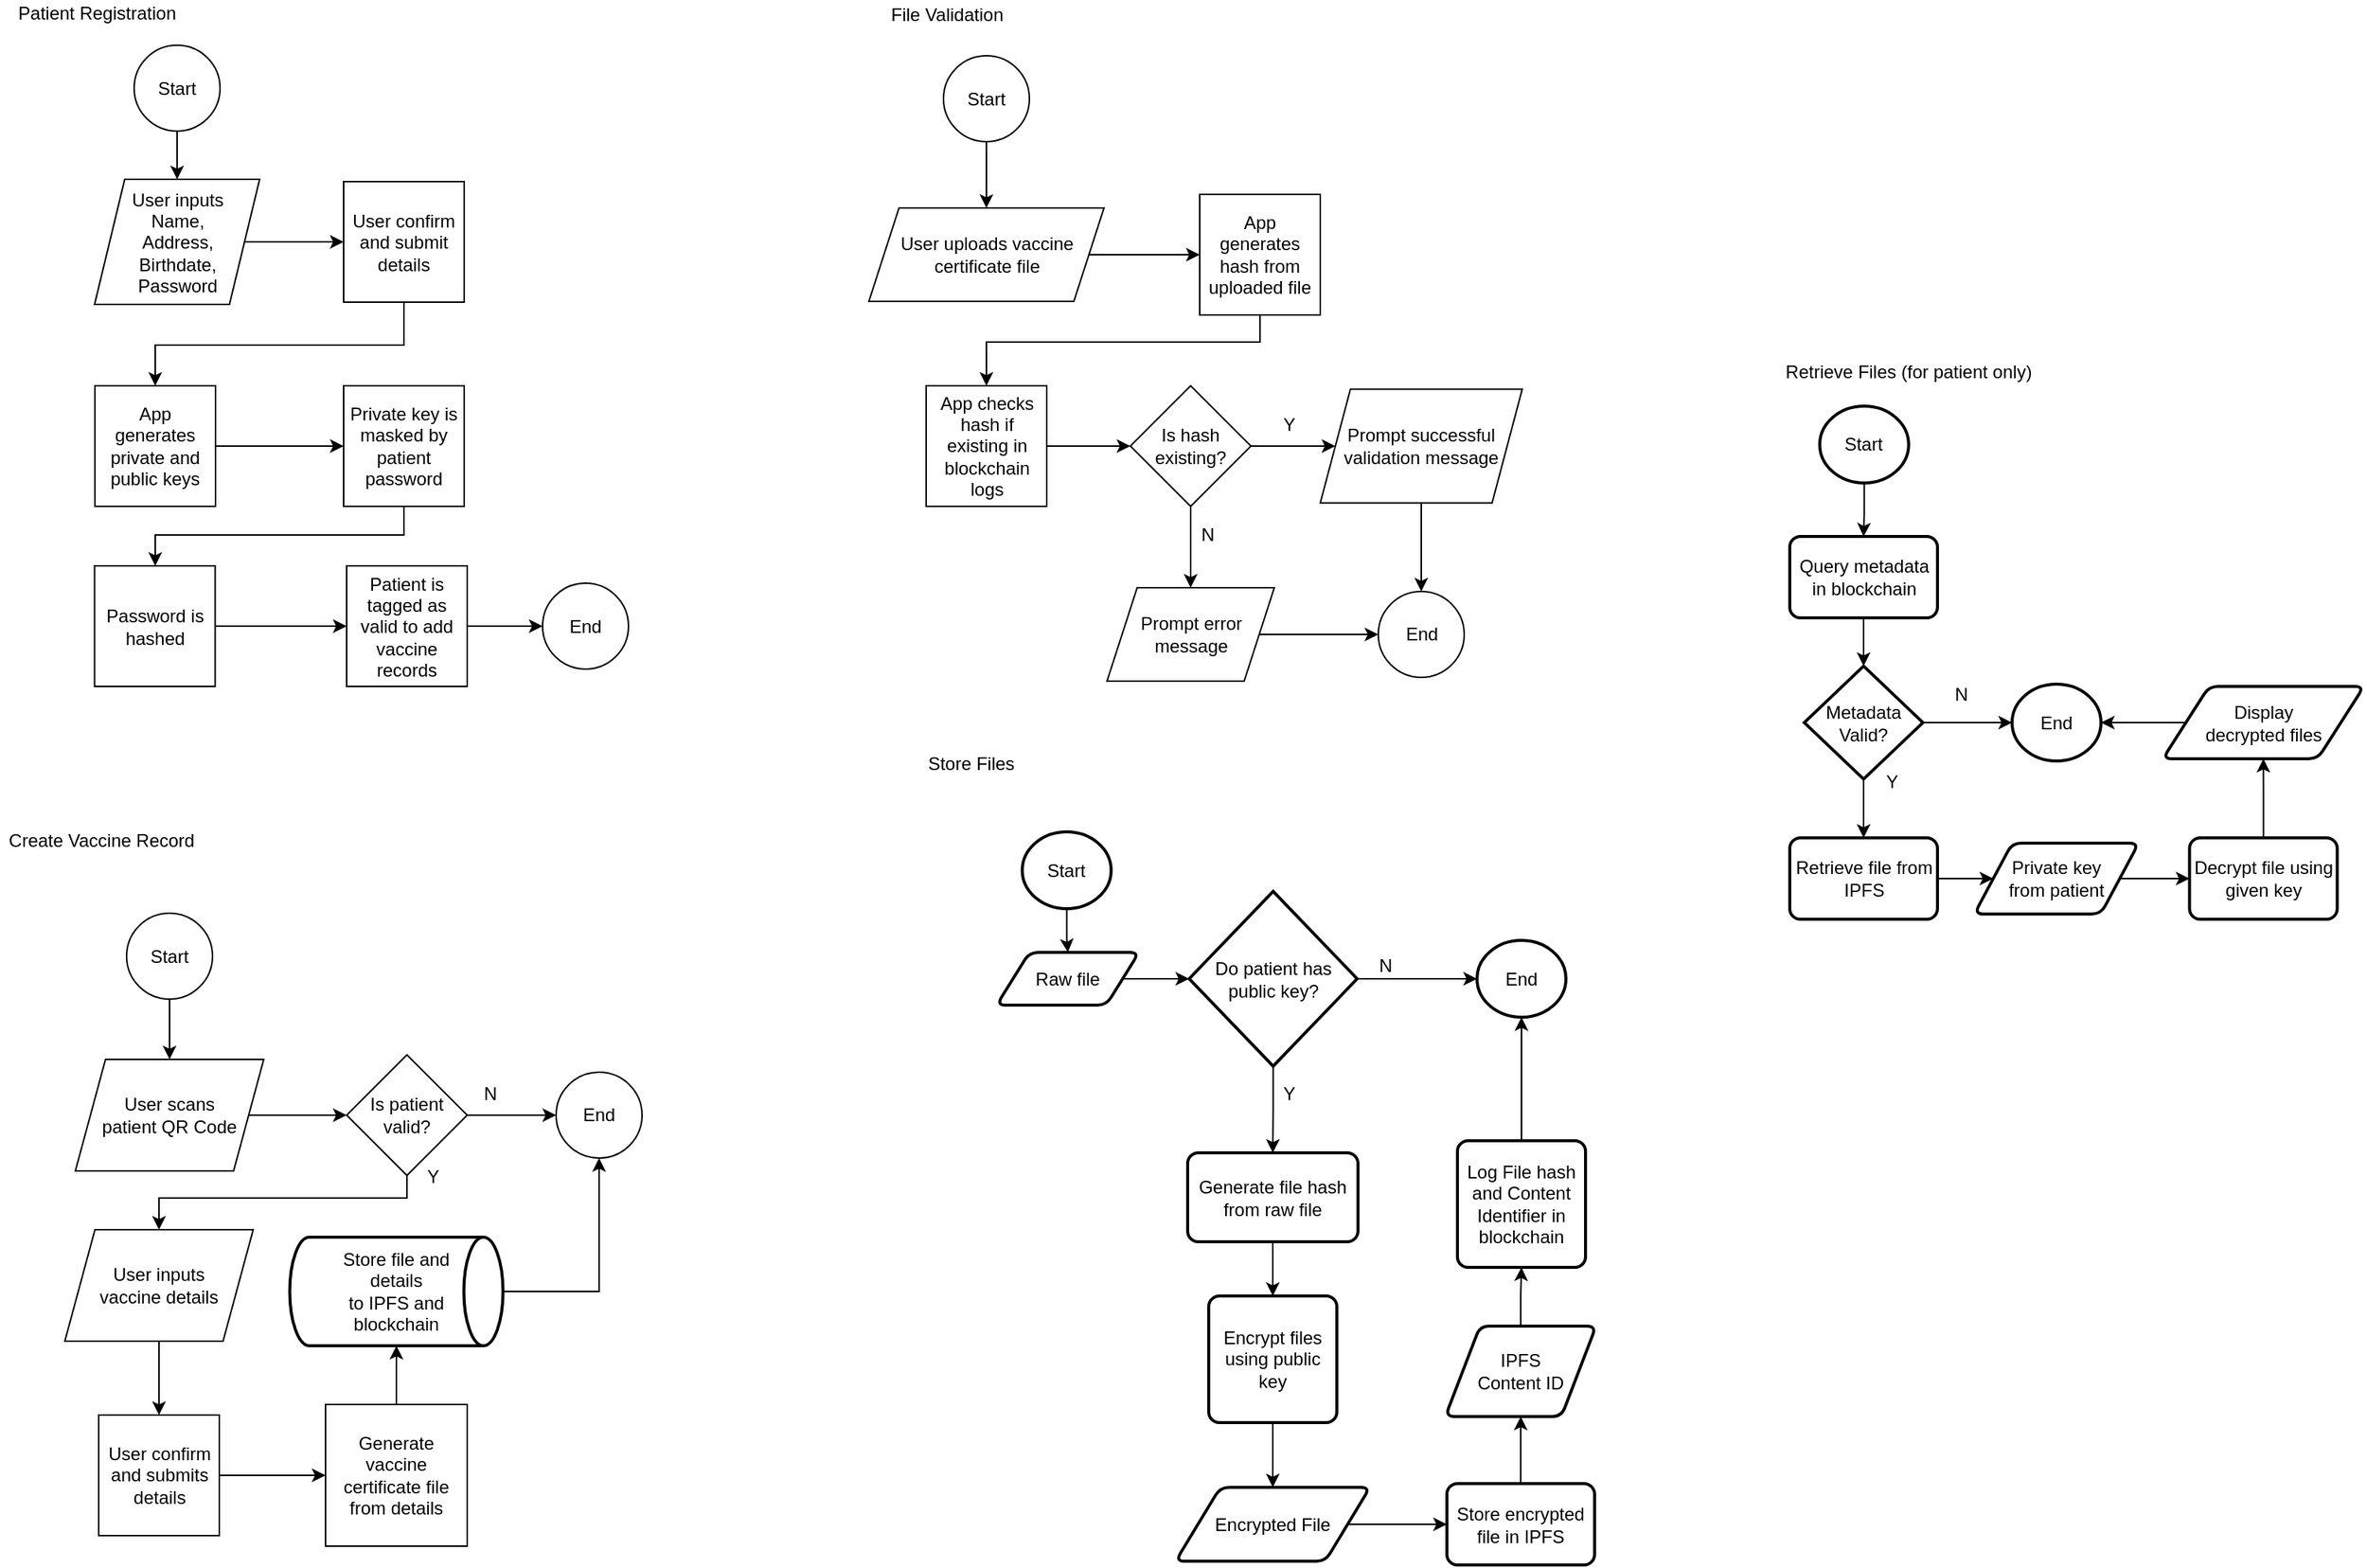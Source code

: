 <mxfile version="16.0.0" type="device"><diagram id="2OOP8ccnuFZO0X1VFebq" name="Page-1"><mxGraphModel dx="1038" dy="539" grid="0" gridSize="10" guides="1" tooltips="1" connect="1" arrows="1" fold="1" page="1" pageScale="1" pageWidth="3000" pageHeight="3000" math="0" shadow="0"><root><mxCell id="0"/><mxCell id="1" parent="0"/><mxCell id="jjhc-rLJRgw2_N9tAJH0-7" value="" style="edgeStyle=orthogonalEdgeStyle;rounded=0;orthogonalLoop=1;jettySize=auto;html=1;" edge="1" parent="1" source="jjhc-rLJRgw2_N9tAJH0-1" target="jjhc-rLJRgw2_N9tAJH0-3"><mxGeometry relative="1" as="geometry"/></mxCell><mxCell id="jjhc-rLJRgw2_N9tAJH0-1" value="Start" style="ellipse;whiteSpace=wrap;html=1;aspect=fixed;" vertex="1" parent="1"><mxGeometry x="120" y="70" width="57" height="57" as="geometry"/></mxCell><mxCell id="jjhc-rLJRgw2_N9tAJH0-8" value="" style="edgeStyle=orthogonalEdgeStyle;rounded=0;orthogonalLoop=1;jettySize=auto;html=1;" edge="1" parent="1" source="jjhc-rLJRgw2_N9tAJH0-3" target="jjhc-rLJRgw2_N9tAJH0-4"><mxGeometry relative="1" as="geometry"/></mxCell><mxCell id="jjhc-rLJRgw2_N9tAJH0-3" value="User inputs&lt;br&gt;Name, &lt;br&gt;Address, &lt;br&gt;Birthdate, &lt;br&gt;Password" style="shape=parallelogram;perimeter=parallelogramPerimeter;whiteSpace=wrap;html=1;fixedSize=1;" vertex="1" parent="1"><mxGeometry x="93.75" y="159" width="109.5" height="83" as="geometry"/></mxCell><mxCell id="jjhc-rLJRgw2_N9tAJH0-10" style="edgeStyle=orthogonalEdgeStyle;rounded=0;orthogonalLoop=1;jettySize=auto;html=1;" edge="1" parent="1" source="jjhc-rLJRgw2_N9tAJH0-4" target="jjhc-rLJRgw2_N9tAJH0-5"><mxGeometry relative="1" as="geometry"><Array as="points"><mxPoint x="299" y="269"/><mxPoint x="134" y="269"/></Array></mxGeometry></mxCell><mxCell id="jjhc-rLJRgw2_N9tAJH0-4" value="User confirm and submit details" style="whiteSpace=wrap;html=1;aspect=fixed;" vertex="1" parent="1"><mxGeometry x="259" y="160.5" width="80" height="80" as="geometry"/></mxCell><mxCell id="jjhc-rLJRgw2_N9tAJH0-118" value="" style="edgeStyle=orthogonalEdgeStyle;rounded=0;orthogonalLoop=1;jettySize=auto;html=1;" edge="1" parent="1" source="jjhc-rLJRgw2_N9tAJH0-5" target="jjhc-rLJRgw2_N9tAJH0-117"><mxGeometry relative="1" as="geometry"/></mxCell><mxCell id="jjhc-rLJRgw2_N9tAJH0-5" value="App generates private and public keys" style="whiteSpace=wrap;html=1;aspect=fixed;" vertex="1" parent="1"><mxGeometry x="94" y="296" width="80" height="80" as="geometry"/></mxCell><mxCell id="jjhc-rLJRgw2_N9tAJH0-123" value="" style="edgeStyle=orthogonalEdgeStyle;rounded=0;orthogonalLoop=1;jettySize=auto;html=1;" edge="1" parent="1" source="jjhc-rLJRgw2_N9tAJH0-6" target="jjhc-rLJRgw2_N9tAJH0-12"><mxGeometry relative="1" as="geometry"/></mxCell><mxCell id="jjhc-rLJRgw2_N9tAJH0-6" value="Patient is tagged as valid to add vaccine records" style="whiteSpace=wrap;html=1;aspect=fixed;" vertex="1" parent="1"><mxGeometry x="261" y="415.5" width="80" height="80" as="geometry"/></mxCell><mxCell id="jjhc-rLJRgw2_N9tAJH0-12" value="End" style="ellipse;whiteSpace=wrap;html=1;aspect=fixed;" vertex="1" parent="1"><mxGeometry x="391" y="427" width="57" height="57" as="geometry"/></mxCell><mxCell id="jjhc-rLJRgw2_N9tAJH0-14" value="Patient Registration" style="text;html=1;align=center;verticalAlign=middle;resizable=0;points=[];autosize=1;strokeColor=none;fillColor=none;" vertex="1" parent="1"><mxGeometry x="37" y="40" width="115" height="18" as="geometry"/></mxCell><mxCell id="jjhc-rLJRgw2_N9tAJH0-39" value="" style="edgeStyle=orthogonalEdgeStyle;rounded=0;orthogonalLoop=1;jettySize=auto;html=1;" edge="1" parent="1" source="jjhc-rLJRgw2_N9tAJH0-15" target="jjhc-rLJRgw2_N9tAJH0-37"><mxGeometry relative="1" as="geometry"/></mxCell><mxCell id="jjhc-rLJRgw2_N9tAJH0-15" value="Start" style="ellipse;whiteSpace=wrap;html=1;aspect=fixed;" vertex="1" parent="1"><mxGeometry x="657" y="77" width="57" height="57" as="geometry"/></mxCell><mxCell id="jjhc-rLJRgw2_N9tAJH0-16" value="File Validation" style="text;html=1;align=center;verticalAlign=middle;resizable=0;points=[];autosize=1;strokeColor=none;fillColor=none;" vertex="1" parent="1"><mxGeometry x="617" y="41" width="84" height="18" as="geometry"/></mxCell><mxCell id="jjhc-rLJRgw2_N9tAJH0-40" style="edgeStyle=orthogonalEdgeStyle;rounded=0;orthogonalLoop=1;jettySize=auto;html=1;entryX=0.5;entryY=0;entryDx=0;entryDy=0;" edge="1" parent="1" source="jjhc-rLJRgw2_N9tAJH0-18" target="jjhc-rLJRgw2_N9tAJH0-19"><mxGeometry relative="1" as="geometry"><Array as="points"><mxPoint x="867" y="267"/><mxPoint x="685" y="267"/></Array></mxGeometry></mxCell><mxCell id="jjhc-rLJRgw2_N9tAJH0-18" value="App generates hash from uploaded file" style="whiteSpace=wrap;html=1;aspect=fixed;" vertex="1" parent="1"><mxGeometry x="827" y="169" width="80" height="80" as="geometry"/></mxCell><mxCell id="jjhc-rLJRgw2_N9tAJH0-27" value="" style="edgeStyle=orthogonalEdgeStyle;rounded=0;orthogonalLoop=1;jettySize=auto;html=1;" edge="1" parent="1" source="jjhc-rLJRgw2_N9tAJH0-19" target="jjhc-rLJRgw2_N9tAJH0-20"><mxGeometry relative="1" as="geometry"/></mxCell><mxCell id="jjhc-rLJRgw2_N9tAJH0-19" value="App checks hash if existing in blockchain logs" style="whiteSpace=wrap;html=1;aspect=fixed;" vertex="1" parent="1"><mxGeometry x="645.5" y="296" width="80" height="80" as="geometry"/></mxCell><mxCell id="jjhc-rLJRgw2_N9tAJH0-28" value="" style="edgeStyle=orthogonalEdgeStyle;rounded=0;orthogonalLoop=1;jettySize=auto;html=1;" edge="1" parent="1" source="jjhc-rLJRgw2_N9tAJH0-20" target="jjhc-rLJRgw2_N9tAJH0-21"><mxGeometry relative="1" as="geometry"/></mxCell><mxCell id="jjhc-rLJRgw2_N9tAJH0-29" value="" style="edgeStyle=orthogonalEdgeStyle;rounded=0;orthogonalLoop=1;jettySize=auto;html=1;" edge="1" parent="1" source="jjhc-rLJRgw2_N9tAJH0-20" target="jjhc-rLJRgw2_N9tAJH0-22"><mxGeometry relative="1" as="geometry"/></mxCell><mxCell id="jjhc-rLJRgw2_N9tAJH0-20" value="Is hash existing?" style="rhombus;whiteSpace=wrap;html=1;" vertex="1" parent="1"><mxGeometry x="781" y="296" width="80" height="80" as="geometry"/></mxCell><mxCell id="jjhc-rLJRgw2_N9tAJH0-30" value="" style="edgeStyle=orthogonalEdgeStyle;rounded=0;orthogonalLoop=1;jettySize=auto;html=1;" edge="1" parent="1" source="jjhc-rLJRgw2_N9tAJH0-21" target="jjhc-rLJRgw2_N9tAJH0-23"><mxGeometry relative="1" as="geometry"/></mxCell><mxCell id="jjhc-rLJRgw2_N9tAJH0-21" value="Prompt successful validation message" style="shape=parallelogram;perimeter=parallelogramPerimeter;whiteSpace=wrap;html=1;fixedSize=1;" vertex="1" parent="1"><mxGeometry x="907" y="298.25" width="134" height="75.5" as="geometry"/></mxCell><mxCell id="jjhc-rLJRgw2_N9tAJH0-31" value="" style="edgeStyle=orthogonalEdgeStyle;rounded=0;orthogonalLoop=1;jettySize=auto;html=1;" edge="1" parent="1" source="jjhc-rLJRgw2_N9tAJH0-22" target="jjhc-rLJRgw2_N9tAJH0-23"><mxGeometry relative="1" as="geometry"/></mxCell><mxCell id="jjhc-rLJRgw2_N9tAJH0-22" value="Prompt error message" style="shape=parallelogram;perimeter=parallelogramPerimeter;whiteSpace=wrap;html=1;fixedSize=1;" vertex="1" parent="1"><mxGeometry x="765.5" y="430" width="111" height="62" as="geometry"/></mxCell><mxCell id="jjhc-rLJRgw2_N9tAJH0-23" value="End" style="ellipse;whiteSpace=wrap;html=1;aspect=fixed;" vertex="1" parent="1"><mxGeometry x="945.5" y="432.5" width="57" height="57" as="geometry"/></mxCell><mxCell id="jjhc-rLJRgw2_N9tAJH0-32" value="Y" style="text;html=1;align=center;verticalAlign=middle;resizable=0;points=[];autosize=1;strokeColor=none;fillColor=none;" vertex="1" parent="1"><mxGeometry x="876.5" y="313" width="18" height="18" as="geometry"/></mxCell><mxCell id="jjhc-rLJRgw2_N9tAJH0-33" value="N" style="text;html=1;align=center;verticalAlign=middle;resizable=0;points=[];autosize=1;strokeColor=none;fillColor=none;" vertex="1" parent="1"><mxGeometry x="822" y="386" width="19" height="18" as="geometry"/></mxCell><mxCell id="jjhc-rLJRgw2_N9tAJH0-34" value="Create Vaccine Record&lt;br&gt;" style="text;html=1;align=center;verticalAlign=middle;resizable=0;points=[];autosize=1;strokeColor=none;fillColor=none;" vertex="1" parent="1"><mxGeometry x="31" y="589" width="133" height="18" as="geometry"/></mxCell><mxCell id="jjhc-rLJRgw2_N9tAJH0-55" value="" style="edgeStyle=orthogonalEdgeStyle;rounded=0;orthogonalLoop=1;jettySize=auto;html=1;" edge="1" parent="1" source="jjhc-rLJRgw2_N9tAJH0-35" target="jjhc-rLJRgw2_N9tAJH0-41"><mxGeometry relative="1" as="geometry"/></mxCell><mxCell id="jjhc-rLJRgw2_N9tAJH0-35" value="Start" style="ellipse;whiteSpace=wrap;html=1;aspect=fixed;" vertex="1" parent="1"><mxGeometry x="115" y="646" width="57" height="57" as="geometry"/></mxCell><mxCell id="jjhc-rLJRgw2_N9tAJH0-38" value="" style="edgeStyle=orthogonalEdgeStyle;rounded=0;orthogonalLoop=1;jettySize=auto;html=1;" edge="1" parent="1" source="jjhc-rLJRgw2_N9tAJH0-37" target="jjhc-rLJRgw2_N9tAJH0-18"><mxGeometry relative="1" as="geometry"/></mxCell><mxCell id="jjhc-rLJRgw2_N9tAJH0-37" value="&lt;span&gt;User uploads vaccine certificate file&lt;/span&gt;" style="shape=parallelogram;perimeter=parallelogramPerimeter;whiteSpace=wrap;html=1;fixedSize=1;" vertex="1" parent="1"><mxGeometry x="607.5" y="178" width="156" height="62" as="geometry"/></mxCell><mxCell id="jjhc-rLJRgw2_N9tAJH0-56" value="" style="edgeStyle=orthogonalEdgeStyle;rounded=0;orthogonalLoop=1;jettySize=auto;html=1;" edge="1" parent="1" source="jjhc-rLJRgw2_N9tAJH0-41" target="jjhc-rLJRgw2_N9tAJH0-42"><mxGeometry relative="1" as="geometry"/></mxCell><mxCell id="jjhc-rLJRgw2_N9tAJH0-41" value="User scans &lt;br&gt;patient QR Code" style="shape=parallelogram;perimeter=parallelogramPerimeter;whiteSpace=wrap;html=1;fixedSize=1;" vertex="1" parent="1"><mxGeometry x="81" y="743" width="125" height="74" as="geometry"/></mxCell><mxCell id="jjhc-rLJRgw2_N9tAJH0-61" value="" style="edgeStyle=orthogonalEdgeStyle;rounded=0;orthogonalLoop=1;jettySize=auto;html=1;" edge="1" parent="1" source="jjhc-rLJRgw2_N9tAJH0-42" target="jjhc-rLJRgw2_N9tAJH0-45"><mxGeometry relative="1" as="geometry"/></mxCell><mxCell id="jjhc-rLJRgw2_N9tAJH0-109" style="edgeStyle=orthogonalEdgeStyle;rounded=0;orthogonalLoop=1;jettySize=auto;html=1;entryX=0.5;entryY=0;entryDx=0;entryDy=0;" edge="1" parent="1" source="jjhc-rLJRgw2_N9tAJH0-42" target="jjhc-rLJRgw2_N9tAJH0-43"><mxGeometry relative="1" as="geometry"><Array as="points"><mxPoint x="301" y="835"/><mxPoint x="137" y="835"/></Array></mxGeometry></mxCell><mxCell id="jjhc-rLJRgw2_N9tAJH0-42" value="Is patient valid?" style="rhombus;whiteSpace=wrap;html=1;" vertex="1" parent="1"><mxGeometry x="261" y="740" width="80" height="80" as="geometry"/></mxCell><mxCell id="jjhc-rLJRgw2_N9tAJH0-58" value="" style="edgeStyle=orthogonalEdgeStyle;rounded=0;orthogonalLoop=1;jettySize=auto;html=1;" edge="1" parent="1" source="jjhc-rLJRgw2_N9tAJH0-43" target="jjhc-rLJRgw2_N9tAJH0-44"><mxGeometry relative="1" as="geometry"/></mxCell><mxCell id="jjhc-rLJRgw2_N9tAJH0-43" value="User inputs &lt;br&gt;vaccine details" style="shape=parallelogram;perimeter=parallelogramPerimeter;whiteSpace=wrap;html=1;fixedSize=1;" vertex="1" parent="1"><mxGeometry x="74" y="856" width="125" height="74" as="geometry"/></mxCell><mxCell id="jjhc-rLJRgw2_N9tAJH0-59" value="" style="edgeStyle=orthogonalEdgeStyle;rounded=0;orthogonalLoop=1;jettySize=auto;html=1;" edge="1" parent="1" source="jjhc-rLJRgw2_N9tAJH0-44" target="jjhc-rLJRgw2_N9tAJH0-46"><mxGeometry relative="1" as="geometry"/></mxCell><mxCell id="jjhc-rLJRgw2_N9tAJH0-44" value="User confirm and submits details" style="whiteSpace=wrap;html=1;aspect=fixed;" vertex="1" parent="1"><mxGeometry x="96.5" y="979" width="80" height="80" as="geometry"/></mxCell><mxCell id="jjhc-rLJRgw2_N9tAJH0-45" value="End" style="ellipse;whiteSpace=wrap;html=1;aspect=fixed;" vertex="1" parent="1"><mxGeometry x="400" y="751.5" width="57" height="57" as="geometry"/></mxCell><mxCell id="jjhc-rLJRgw2_N9tAJH0-126" value="" style="edgeStyle=orthogonalEdgeStyle;rounded=0;orthogonalLoop=1;jettySize=auto;html=1;" edge="1" parent="1" source="jjhc-rLJRgw2_N9tAJH0-46" target="jjhc-rLJRgw2_N9tAJH0-125"><mxGeometry relative="1" as="geometry"/></mxCell><mxCell id="jjhc-rLJRgw2_N9tAJH0-46" value="Generate vaccine certificate file from details" style="whiteSpace=wrap;html=1;aspect=fixed;" vertex="1" parent="1"><mxGeometry x="247" y="972" width="94" height="94" as="geometry"/></mxCell><mxCell id="jjhc-rLJRgw2_N9tAJH0-62" value="N" style="text;html=1;align=center;verticalAlign=middle;resizable=0;points=[];autosize=1;strokeColor=none;fillColor=none;" vertex="1" parent="1"><mxGeometry x="346" y="757" width="19" height="18" as="geometry"/></mxCell><mxCell id="jjhc-rLJRgw2_N9tAJH0-64" style="edgeStyle=orthogonalEdgeStyle;rounded=0;orthogonalLoop=1;jettySize=auto;html=1;" edge="1" parent="1" source="jjhc-rLJRgw2_N9tAJH0-65" target="jjhc-rLJRgw2_N9tAJH0-75"><mxGeometry relative="1" as="geometry"/></mxCell><mxCell id="jjhc-rLJRgw2_N9tAJH0-65" value="Start" style="strokeWidth=2;html=1;shape=mxgraph.flowchart.start_2;whiteSpace=wrap;" vertex="1" parent="1"><mxGeometry x="709.25" y="592" width="59" height="51" as="geometry"/></mxCell><mxCell id="jjhc-rLJRgw2_N9tAJH0-140" style="edgeStyle=orthogonalEdgeStyle;rounded=0;orthogonalLoop=1;jettySize=auto;html=1;entryX=0;entryY=0.5;entryDx=0;entryDy=0;entryPerimeter=0;" edge="1" parent="1" source="jjhc-rLJRgw2_N9tAJH0-71" target="jjhc-rLJRgw2_N9tAJH0-84"><mxGeometry relative="1" as="geometry"/></mxCell><mxCell id="jjhc-rLJRgw2_N9tAJH0-141" value="" style="edgeStyle=orthogonalEdgeStyle;rounded=0;orthogonalLoop=1;jettySize=auto;html=1;" edge="1" parent="1" source="jjhc-rLJRgw2_N9tAJH0-71" target="jjhc-rLJRgw2_N9tAJH0-129"><mxGeometry relative="1" as="geometry"/></mxCell><mxCell id="jjhc-rLJRgw2_N9tAJH0-71" value="Do patient has public key?" style="strokeWidth=2;html=1;shape=mxgraph.flowchart.decision;whiteSpace=wrap;" vertex="1" parent="1"><mxGeometry x="820" y="631.5" width="111.5" height="116" as="geometry"/></mxCell><mxCell id="jjhc-rLJRgw2_N9tAJH0-72" value="" style="edgeStyle=orthogonalEdgeStyle;rounded=0;orthogonalLoop=1;jettySize=auto;html=1;" edge="1" parent="1" source="jjhc-rLJRgw2_N9tAJH0-73" target="jjhc-rLJRgw2_N9tAJH0-77"><mxGeometry relative="1" as="geometry"/></mxCell><mxCell id="jjhc-rLJRgw2_N9tAJH0-73" value="Encrypt files using public key" style="rounded=1;whiteSpace=wrap;html=1;absoluteArcSize=1;arcSize=14;strokeWidth=2;" vertex="1" parent="1"><mxGeometry x="833" y="900" width="85" height="84" as="geometry"/></mxCell><mxCell id="jjhc-rLJRgw2_N9tAJH0-130" value="" style="edgeStyle=orthogonalEdgeStyle;rounded=0;orthogonalLoop=1;jettySize=auto;html=1;" edge="1" parent="1" source="jjhc-rLJRgw2_N9tAJH0-75" target="jjhc-rLJRgw2_N9tAJH0-71"><mxGeometry relative="1" as="geometry"/></mxCell><mxCell id="jjhc-rLJRgw2_N9tAJH0-75" value="Raw file" style="shape=parallelogram;html=1;strokeWidth=2;perimeter=parallelogramPerimeter;whiteSpace=wrap;rounded=1;arcSize=12;size=0.23;" vertex="1" parent="1"><mxGeometry x="692.25" y="672" width="94.5" height="35" as="geometry"/></mxCell><mxCell id="jjhc-rLJRgw2_N9tAJH0-76" value="" style="edgeStyle=orthogonalEdgeStyle;rounded=0;orthogonalLoop=1;jettySize=auto;html=1;" edge="1" parent="1" source="jjhc-rLJRgw2_N9tAJH0-77" target="jjhc-rLJRgw2_N9tAJH0-79"><mxGeometry relative="1" as="geometry"/></mxCell><mxCell id="jjhc-rLJRgw2_N9tAJH0-77" value="Encrypted File" style="shape=parallelogram;html=1;strokeWidth=2;perimeter=parallelogramPerimeter;whiteSpace=wrap;rounded=1;arcSize=12;size=0.23;" vertex="1" parent="1"><mxGeometry x="811" y="1027" width="129" height="49" as="geometry"/></mxCell><mxCell id="jjhc-rLJRgw2_N9tAJH0-135" value="" style="edgeStyle=orthogonalEdgeStyle;rounded=0;orthogonalLoop=1;jettySize=auto;html=1;" edge="1" parent="1" source="jjhc-rLJRgw2_N9tAJH0-79" target="jjhc-rLJRgw2_N9tAJH0-133"><mxGeometry relative="1" as="geometry"/></mxCell><mxCell id="jjhc-rLJRgw2_N9tAJH0-79" value="Store encrypted file in IPFS" style="rounded=1;whiteSpace=wrap;html=1;absoluteArcSize=1;arcSize=14;strokeWidth=2;" vertex="1" parent="1"><mxGeometry x="991" y="1024.5" width="98" height="54" as="geometry"/></mxCell><mxCell id="jjhc-rLJRgw2_N9tAJH0-138" value="" style="edgeStyle=orthogonalEdgeStyle;rounded=0;orthogonalLoop=1;jettySize=auto;html=1;" edge="1" parent="1" source="jjhc-rLJRgw2_N9tAJH0-83" target="jjhc-rLJRgw2_N9tAJH0-84"><mxGeometry relative="1" as="geometry"/></mxCell><mxCell id="jjhc-rLJRgw2_N9tAJH0-83" value="Log File hash and Content Identifier in blockchain" style="rounded=1;whiteSpace=wrap;html=1;absoluteArcSize=1;arcSize=14;strokeWidth=2;" vertex="1" parent="1"><mxGeometry x="998" y="797" width="85" height="84" as="geometry"/></mxCell><mxCell id="jjhc-rLJRgw2_N9tAJH0-84" value="End" style="strokeWidth=2;html=1;shape=mxgraph.flowchart.start_2;whiteSpace=wrap;" vertex="1" parent="1"><mxGeometry x="1011" y="664" width="59" height="51" as="geometry"/></mxCell><mxCell id="jjhc-rLJRgw2_N9tAJH0-87" value="Store Files" style="text;html=1;align=center;verticalAlign=middle;resizable=0;points=[];autosize=1;strokeColor=none;" vertex="1" parent="1"><mxGeometry x="641.25" y="538" width="68" height="18" as="geometry"/></mxCell><mxCell id="jjhc-rLJRgw2_N9tAJH0-89" value="Retrieve Files (for patient only)" style="text;html=1;align=center;verticalAlign=middle;resizable=0;points=[];autosize=1;strokeColor=none;" vertex="1" parent="1"><mxGeometry x="1210" y="278" width="173" height="18" as="geometry"/></mxCell><mxCell id="jjhc-rLJRgw2_N9tAJH0-90" value="" style="edgeStyle=orthogonalEdgeStyle;rounded=0;orthogonalLoop=1;jettySize=auto;html=1;" edge="1" parent="1" source="jjhc-rLJRgw2_N9tAJH0-91" target="jjhc-rLJRgw2_N9tAJH0-93"><mxGeometry relative="1" as="geometry"/></mxCell><mxCell id="jjhc-rLJRgw2_N9tAJH0-91" value="Start" style="strokeWidth=2;html=1;shape=mxgraph.flowchart.start_2;whiteSpace=wrap;" vertex="1" parent="1"><mxGeometry x="1238.38" y="309.5" width="59" height="51" as="geometry"/></mxCell><mxCell id="jjhc-rLJRgw2_N9tAJH0-92" style="edgeStyle=orthogonalEdgeStyle;rounded=0;orthogonalLoop=1;jettySize=auto;html=1;" edge="1" parent="1" source="jjhc-rLJRgw2_N9tAJH0-93" target="jjhc-rLJRgw2_N9tAJH0-96"><mxGeometry relative="1" as="geometry"/></mxCell><mxCell id="jjhc-rLJRgw2_N9tAJH0-93" value="Query metadata in blockchain" style="rounded=1;whiteSpace=wrap;html=1;absoluteArcSize=1;arcSize=14;strokeWidth=2;" vertex="1" parent="1"><mxGeometry x="1218.5" y="396" width="98" height="54" as="geometry"/></mxCell><mxCell id="jjhc-rLJRgw2_N9tAJH0-94" style="edgeStyle=orthogonalEdgeStyle;rounded=0;orthogonalLoop=1;jettySize=auto;html=1;" edge="1" parent="1" source="jjhc-rLJRgw2_N9tAJH0-96" target="jjhc-rLJRgw2_N9tAJH0-98"><mxGeometry relative="1" as="geometry"/></mxCell><mxCell id="jjhc-rLJRgw2_N9tAJH0-95" style="edgeStyle=orthogonalEdgeStyle;rounded=0;orthogonalLoop=1;jettySize=auto;html=1;entryX=0;entryY=0.5;entryDx=0;entryDy=0;entryPerimeter=0;" edge="1" parent="1" source="jjhc-rLJRgw2_N9tAJH0-96" target="jjhc-rLJRgw2_N9tAJH0-106"><mxGeometry relative="1" as="geometry"/></mxCell><mxCell id="jjhc-rLJRgw2_N9tAJH0-96" value="Metadata&lt;br&gt;Valid?" style="strokeWidth=2;html=1;shape=mxgraph.flowchart.decision;whiteSpace=wrap;" vertex="1" parent="1"><mxGeometry x="1228.12" y="482" width="78.75" height="75" as="geometry"/></mxCell><mxCell id="jjhc-rLJRgw2_N9tAJH0-97" style="edgeStyle=orthogonalEdgeStyle;rounded=0;orthogonalLoop=1;jettySize=auto;html=1;" edge="1" parent="1" source="jjhc-rLJRgw2_N9tAJH0-98" target="jjhc-rLJRgw2_N9tAJH0-100"><mxGeometry relative="1" as="geometry"/></mxCell><mxCell id="jjhc-rLJRgw2_N9tAJH0-98" value="Retrieve file from IPFS" style="rounded=1;whiteSpace=wrap;html=1;absoluteArcSize=1;arcSize=14;strokeWidth=2;" vertex="1" parent="1"><mxGeometry x="1218.5" y="596" width="98" height="54" as="geometry"/></mxCell><mxCell id="jjhc-rLJRgw2_N9tAJH0-99" style="edgeStyle=orthogonalEdgeStyle;rounded=0;orthogonalLoop=1;jettySize=auto;html=1;entryX=0;entryY=0.5;entryDx=0;entryDy=0;" edge="1" parent="1" source="jjhc-rLJRgw2_N9tAJH0-100" target="jjhc-rLJRgw2_N9tAJH0-102"><mxGeometry relative="1" as="geometry"/></mxCell><mxCell id="jjhc-rLJRgw2_N9tAJH0-100" value="Private key&lt;br&gt;from patient" style="shape=parallelogram;html=1;strokeWidth=2;perimeter=parallelogramPerimeter;whiteSpace=wrap;rounded=1;arcSize=12;size=0.23;" vertex="1" parent="1"><mxGeometry x="1341" y="599.5" width="109" height="47" as="geometry"/></mxCell><mxCell id="jjhc-rLJRgw2_N9tAJH0-101" style="edgeStyle=orthogonalEdgeStyle;rounded=0;orthogonalLoop=1;jettySize=auto;html=1;" edge="1" parent="1" source="jjhc-rLJRgw2_N9tAJH0-102" target="jjhc-rLJRgw2_N9tAJH0-104"><mxGeometry relative="1" as="geometry"/></mxCell><mxCell id="jjhc-rLJRgw2_N9tAJH0-102" value="Decrypt file using given key" style="rounded=1;whiteSpace=wrap;html=1;absoluteArcSize=1;arcSize=14;strokeWidth=2;" vertex="1" parent="1"><mxGeometry x="1483.75" y="596" width="98" height="54" as="geometry"/></mxCell><mxCell id="jjhc-rLJRgw2_N9tAJH0-103" style="edgeStyle=orthogonalEdgeStyle;rounded=0;orthogonalLoop=1;jettySize=auto;html=1;entryX=1;entryY=0.5;entryDx=0;entryDy=0;entryPerimeter=0;" edge="1" parent="1" source="jjhc-rLJRgw2_N9tAJH0-104" target="jjhc-rLJRgw2_N9tAJH0-106"><mxGeometry relative="1" as="geometry"/></mxCell><mxCell id="jjhc-rLJRgw2_N9tAJH0-104" value="Display &lt;br&gt;decrypted files" style="shape=parallelogram;html=1;strokeWidth=2;perimeter=parallelogramPerimeter;whiteSpace=wrap;rounded=1;arcSize=12;size=0.23;" vertex="1" parent="1"><mxGeometry x="1466" y="495.5" width="133.5" height="48" as="geometry"/></mxCell><mxCell id="jjhc-rLJRgw2_N9tAJH0-105" value="N" style="text;html=1;align=center;verticalAlign=middle;resizable=0;points=[];autosize=1;strokeColor=none;" vertex="1" parent="1"><mxGeometry x="1322" y="492" width="19" height="18" as="geometry"/></mxCell><mxCell id="jjhc-rLJRgw2_N9tAJH0-106" value="End" style="strokeWidth=2;html=1;shape=mxgraph.flowchart.start_2;whiteSpace=wrap;" vertex="1" parent="1"><mxGeometry x="1366" y="494" width="59" height="51" as="geometry"/></mxCell><mxCell id="jjhc-rLJRgw2_N9tAJH0-107" value="Y" style="text;html=1;align=center;verticalAlign=middle;resizable=0;points=[];autosize=1;strokeColor=none;" vertex="1" parent="1"><mxGeometry x="1276.5" y="550" width="18" height="18" as="geometry"/></mxCell><mxCell id="jjhc-rLJRgw2_N9tAJH0-110" value="Y" style="text;html=1;align=center;verticalAlign=middle;resizable=0;points=[];autosize=1;strokeColor=none;fillColor=none;" vertex="1" parent="1"><mxGeometry x="309" y="812" width="18" height="18" as="geometry"/></mxCell><mxCell id="jjhc-rLJRgw2_N9tAJH0-115" value="Y" style="text;html=1;align=center;verticalAlign=middle;resizable=0;points=[];autosize=1;strokeColor=none;fillColor=none;" vertex="1" parent="1"><mxGeometry x="876.5" y="757" width="18" height="18" as="geometry"/></mxCell><mxCell id="jjhc-rLJRgw2_N9tAJH0-116" value="N" style="text;html=1;align=center;verticalAlign=middle;resizable=0;points=[];autosize=1;strokeColor=none;fillColor=none;" vertex="1" parent="1"><mxGeometry x="940" y="672" width="19" height="18" as="geometry"/></mxCell><mxCell id="jjhc-rLJRgw2_N9tAJH0-121" value="" style="edgeStyle=orthogonalEdgeStyle;rounded=0;orthogonalLoop=1;jettySize=auto;html=1;" edge="1" parent="1" source="jjhc-rLJRgw2_N9tAJH0-117" target="jjhc-rLJRgw2_N9tAJH0-120"><mxGeometry relative="1" as="geometry"><Array as="points"><mxPoint x="299" y="395"/><mxPoint x="134" y="395"/></Array></mxGeometry></mxCell><mxCell id="jjhc-rLJRgw2_N9tAJH0-117" value="Private key is masked by patient password" style="whiteSpace=wrap;html=1;aspect=fixed;" vertex="1" parent="1"><mxGeometry x="259" y="296" width="80" height="80" as="geometry"/></mxCell><mxCell id="jjhc-rLJRgw2_N9tAJH0-122" value="" style="edgeStyle=orthogonalEdgeStyle;rounded=0;orthogonalLoop=1;jettySize=auto;html=1;" edge="1" parent="1" source="jjhc-rLJRgw2_N9tAJH0-120" target="jjhc-rLJRgw2_N9tAJH0-6"><mxGeometry relative="1" as="geometry"/></mxCell><mxCell id="jjhc-rLJRgw2_N9tAJH0-120" value="Password is hashed" style="whiteSpace=wrap;html=1;aspect=fixed;" vertex="1" parent="1"><mxGeometry x="93.75" y="415.5" width="80" height="80" as="geometry"/></mxCell><mxCell id="jjhc-rLJRgw2_N9tAJH0-127" style="edgeStyle=orthogonalEdgeStyle;rounded=0;orthogonalLoop=1;jettySize=auto;html=1;entryX=0.5;entryY=1;entryDx=0;entryDy=0;" edge="1" parent="1" source="jjhc-rLJRgw2_N9tAJH0-125" target="jjhc-rLJRgw2_N9tAJH0-45"><mxGeometry relative="1" as="geometry"/></mxCell><mxCell id="jjhc-rLJRgw2_N9tAJH0-125" value="Store file and &lt;br&gt;details&lt;br&gt;to IPFS and &lt;br&gt;blockchain" style="strokeWidth=2;html=1;shape=mxgraph.flowchart.direct_data;whiteSpace=wrap;" vertex="1" parent="1"><mxGeometry x="223.25" y="861" width="141.5" height="72" as="geometry"/></mxCell><mxCell id="jjhc-rLJRgw2_N9tAJH0-132" value="" style="edgeStyle=orthogonalEdgeStyle;rounded=0;orthogonalLoop=1;jettySize=auto;html=1;" edge="1" parent="1" source="jjhc-rLJRgw2_N9tAJH0-129" target="jjhc-rLJRgw2_N9tAJH0-73"><mxGeometry relative="1" as="geometry"/></mxCell><mxCell id="jjhc-rLJRgw2_N9tAJH0-129" value="Generate file hash from raw file" style="rounded=1;whiteSpace=wrap;html=1;absoluteArcSize=1;arcSize=14;strokeWidth=2;" vertex="1" parent="1"><mxGeometry x="819" y="805" width="113" height="59" as="geometry"/></mxCell><mxCell id="jjhc-rLJRgw2_N9tAJH0-139" value="" style="edgeStyle=orthogonalEdgeStyle;rounded=0;orthogonalLoop=1;jettySize=auto;html=1;" edge="1" parent="1" source="jjhc-rLJRgw2_N9tAJH0-133" target="jjhc-rLJRgw2_N9tAJH0-83"><mxGeometry relative="1" as="geometry"/></mxCell><mxCell id="jjhc-rLJRgw2_N9tAJH0-133" value="IPFS &lt;br&gt;Content ID" style="shape=parallelogram;html=1;strokeWidth=2;perimeter=parallelogramPerimeter;whiteSpace=wrap;rounded=1;arcSize=12;size=0.23;" vertex="1" parent="1"><mxGeometry x="990" y="920" width="100" height="60" as="geometry"/></mxCell></root></mxGraphModel></diagram></mxfile>